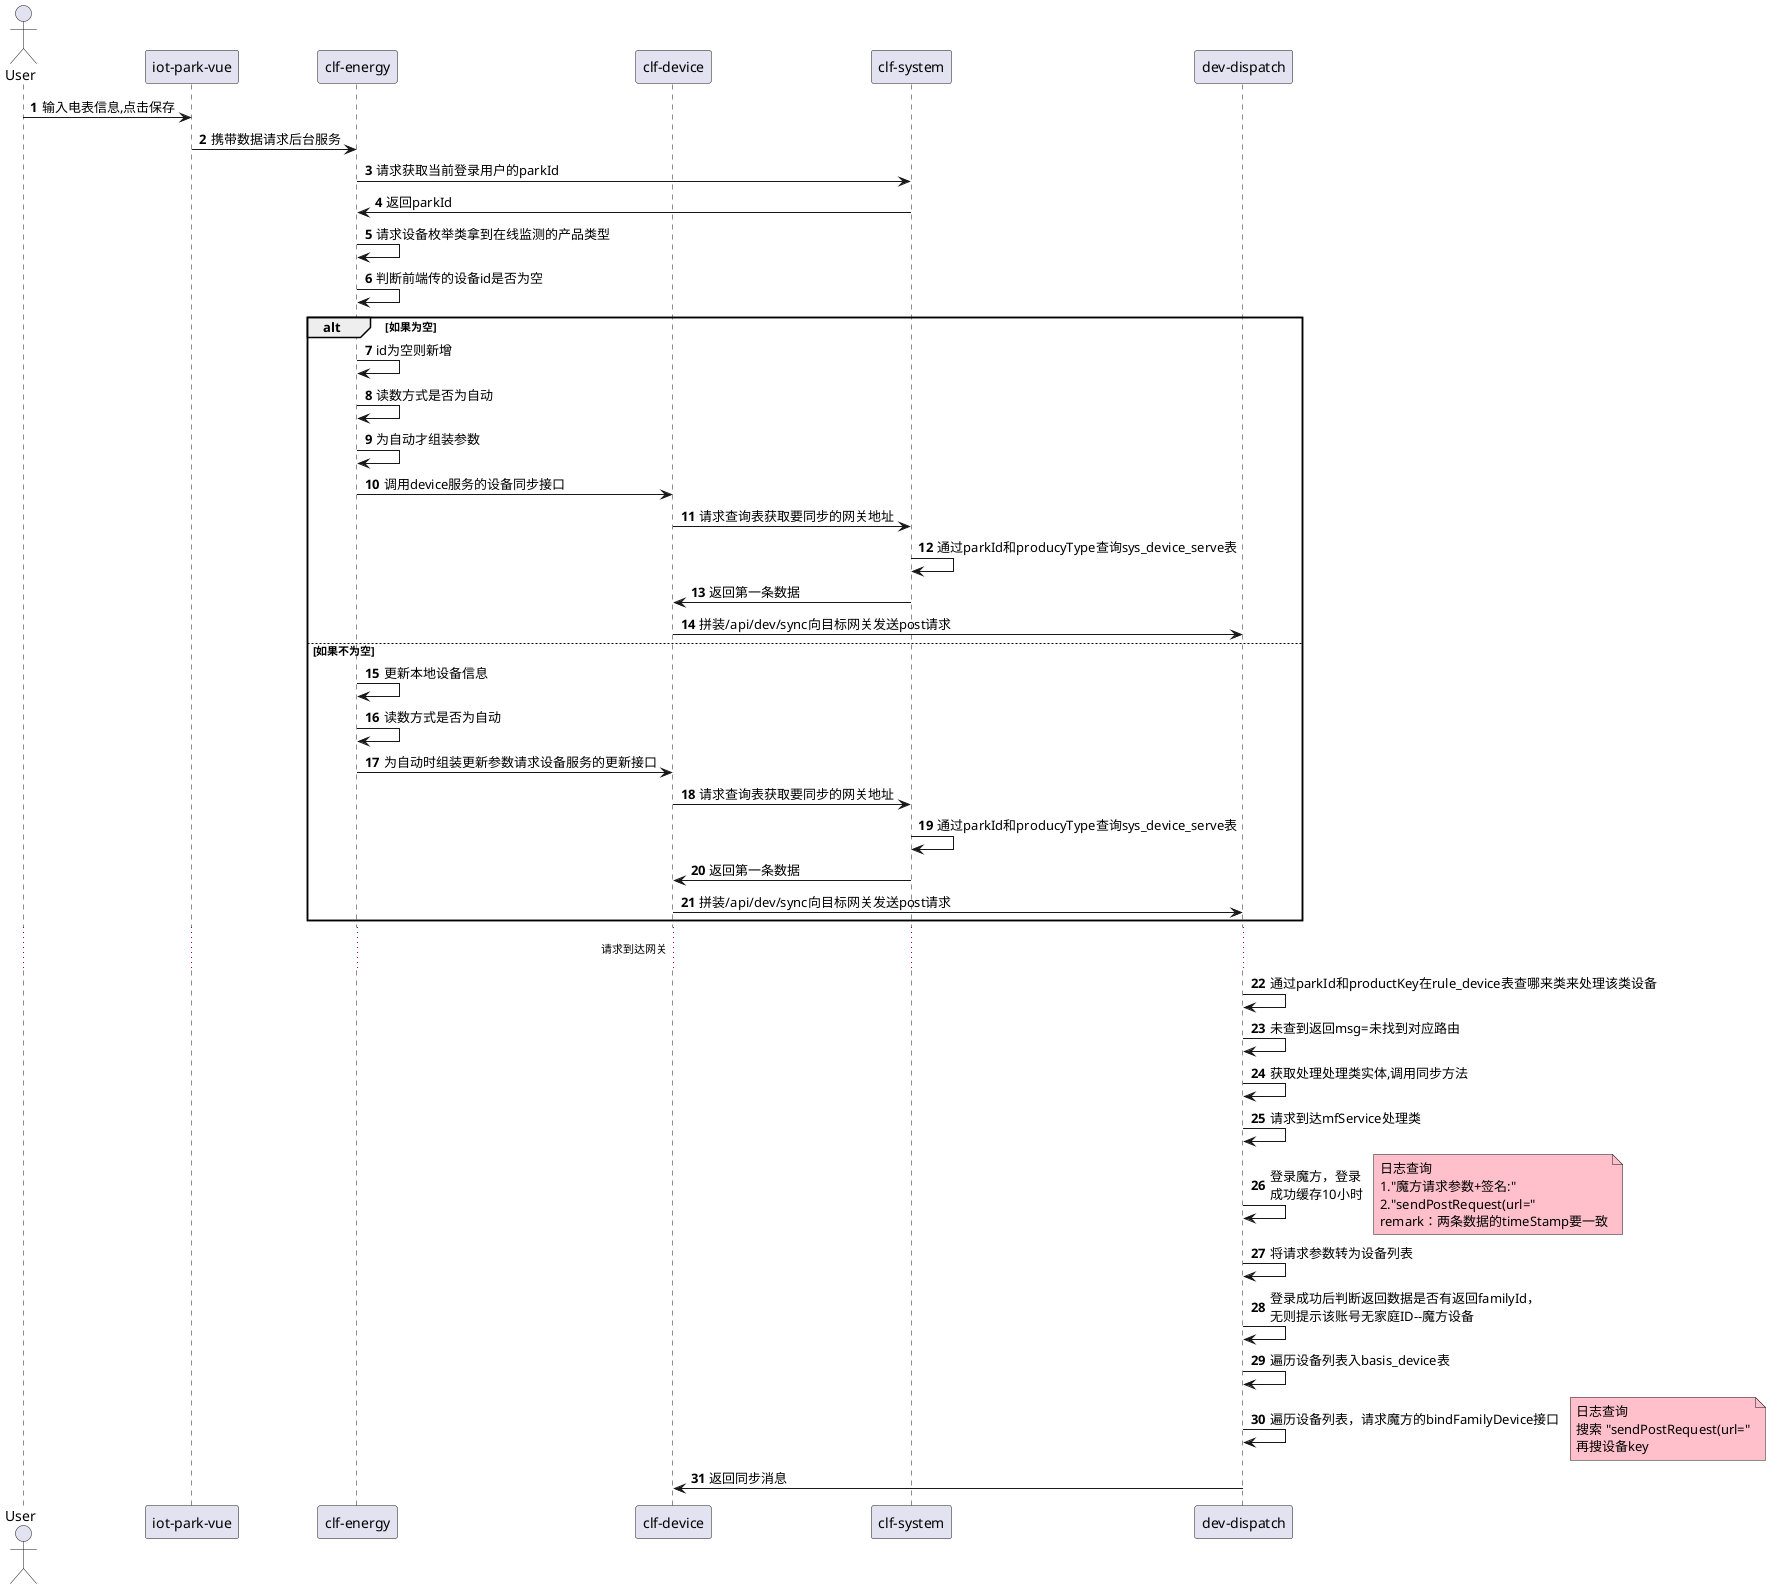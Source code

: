 @startuml

autonumber
Actor User as user
participant "iot-park-vue" as door
participant "clf-energy" as energy
participant "clf-device" as device
participant "clf-system" as system
participant "dev-dispatch" as dispatch

user -> door : 输入电表信息,点击保存
door -> energy : 携带数据请求后台服务
energy -> system : 请求获取当前登录用户的parkId
system -> energy : 返回parkId
energy -> energy : 请求设备枚举类拿到在线监测的产品类型
energy -> energy : 判断前端传的设备id是否为空
alt 如果为空
    energy -> energy : id为空则新增
    energy -> energy : 读数方式是否为自动
    energy -> energy : 为自动才组装参数
    energy -> device : 调用device服务的设备同步接口
    device -> system : 请求查询表获取要同步的网关地址
    system -> system : 通过parkId和producyType查询sys_device_serve表
    system -> device : 返回第一条数据
    device -> dispatch : 拼装/api/dev/sync向目标网关发送post请求
else 如果不为空
    energy -> energy : 更新本地设备信息
    energy -> energy : 读数方式是否为自动
    energy -> device : 为自动时组装更新参数请求设备服务的更新接口
    device -> system : 请求查询表获取要同步的网关地址
    system -> system : 通过parkId和producyType查询sys_device_serve表
    system -> device : 返回第一条数据
    device -> dispatch : 拼装/api/dev/sync向目标网关发送post请求
end

... 请求到达网关 ...

dispatch -> dispatch : 通过parkId和productKey在rule_device表查哪来类来处理该类设备
dispatch -> dispatch : 未查到返回msg=未找到对应路由
dispatch -> dispatch : 获取处理处理类实体,调用同步方法
dispatch -> dispatch : 请求到达mfService处理类
dispatch -> dispatch : 登录魔方，登录\n成功缓存10小时
note right #pink
日志查询
1."魔方请求参数+签名:"
2."sendPostRequest(url="
remark：两条数据的timeStamp要一致
end note
dispatch -> dispatch : 将请求参数转为设备列表
dispatch -> dispatch : 登录成功后判断返回数据是否有返回familyId，\n无则提示该账号无家庭ID--魔方设备
dispatch -> dispatch : 遍历设备列表入basis_device表
dispatch -> dispatch : 遍历设备列表，请求魔方的bindFamilyDevice接口
note right #pink
日志查询
搜索 "sendPostRequest(url="
再搜设备key
end note
dispatch -> device : 返回同步消息

@enduml






























